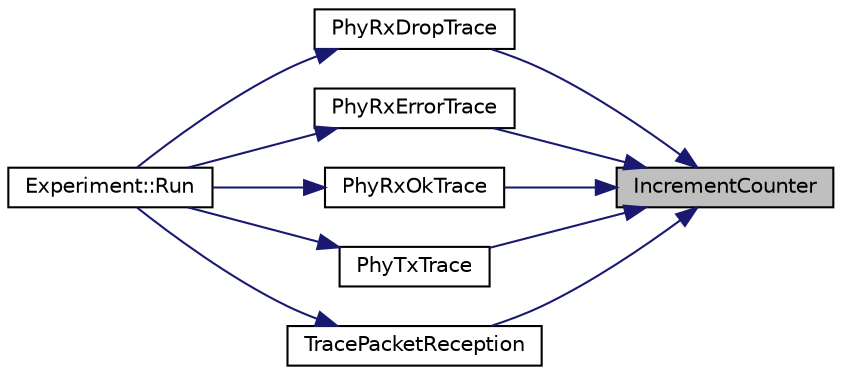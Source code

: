digraph "IncrementCounter"
{
 // LATEX_PDF_SIZE
  edge [fontname="Helvetica",fontsize="10",labelfontname="Helvetica",labelfontsize="10"];
  node [fontname="Helvetica",fontsize="10",shape=record];
  rankdir="RL";
  Node1 [label="IncrementCounter",height=0.2,width=0.4,color="black", fillcolor="grey75", style="filled", fontcolor="black",tooltip=" "];
  Node1 -> Node2 [dir="back",color="midnightblue",fontsize="10",style="solid",fontname="Helvetica"];
  Node2 [label="PhyRxDropTrace",height=0.2,width=0.4,color="black", fillcolor="white", style="filled",URL="$wifi-bianchi_8cc.html#a4d83b63aaffd2e1fbd4523dc5fb8b4c5",tooltip=" "];
  Node2 -> Node3 [dir="back",color="midnightblue",fontsize="10",style="solid",fontname="Helvetica"];
  Node3 [label="Experiment::Run",height=0.2,width=0.4,color="black", fillcolor="white", style="filled",URL="$class_experiment.html#aea2adc2b4c079230a14069c409f83e87",tooltip=" "];
  Node1 -> Node4 [dir="back",color="midnightblue",fontsize="10",style="solid",fontname="Helvetica"];
  Node4 [label="PhyRxErrorTrace",height=0.2,width=0.4,color="black", fillcolor="white", style="filled",URL="$wifi-bianchi_8cc.html#a0ff59c2e57f6e3b0e5c7ba43896111c4",tooltip=" "];
  Node4 -> Node3 [dir="back",color="midnightblue",fontsize="10",style="solid",fontname="Helvetica"];
  Node1 -> Node5 [dir="back",color="midnightblue",fontsize="10",style="solid",fontname="Helvetica"];
  Node5 [label="PhyRxOkTrace",height=0.2,width=0.4,color="black", fillcolor="white", style="filled",URL="$wifi-bianchi_8cc.html#adee6d1df303efc1987f18cc9f671fcdc",tooltip=" "];
  Node5 -> Node3 [dir="back",color="midnightblue",fontsize="10",style="solid",fontname="Helvetica"];
  Node1 -> Node6 [dir="back",color="midnightblue",fontsize="10",style="solid",fontname="Helvetica"];
  Node6 [label="PhyTxTrace",height=0.2,width=0.4,color="black", fillcolor="white", style="filled",URL="$wifi-bianchi_8cc.html#a51037eeb379578d79adb1861551dea78",tooltip=" "];
  Node6 -> Node3 [dir="back",color="midnightblue",fontsize="10",style="solid",fontname="Helvetica"];
  Node1 -> Node7 [dir="back",color="midnightblue",fontsize="10",style="solid",fontname="Helvetica"];
  Node7 [label="TracePacketReception",height=0.2,width=0.4,color="black", fillcolor="white", style="filled",URL="$wifi-bianchi_8cc.html#a7f714d1b0d62b7c7bbd86c32a80a4599",tooltip=" "];
  Node7 -> Node3 [dir="back",color="midnightblue",fontsize="10",style="solid",fontname="Helvetica"];
}
